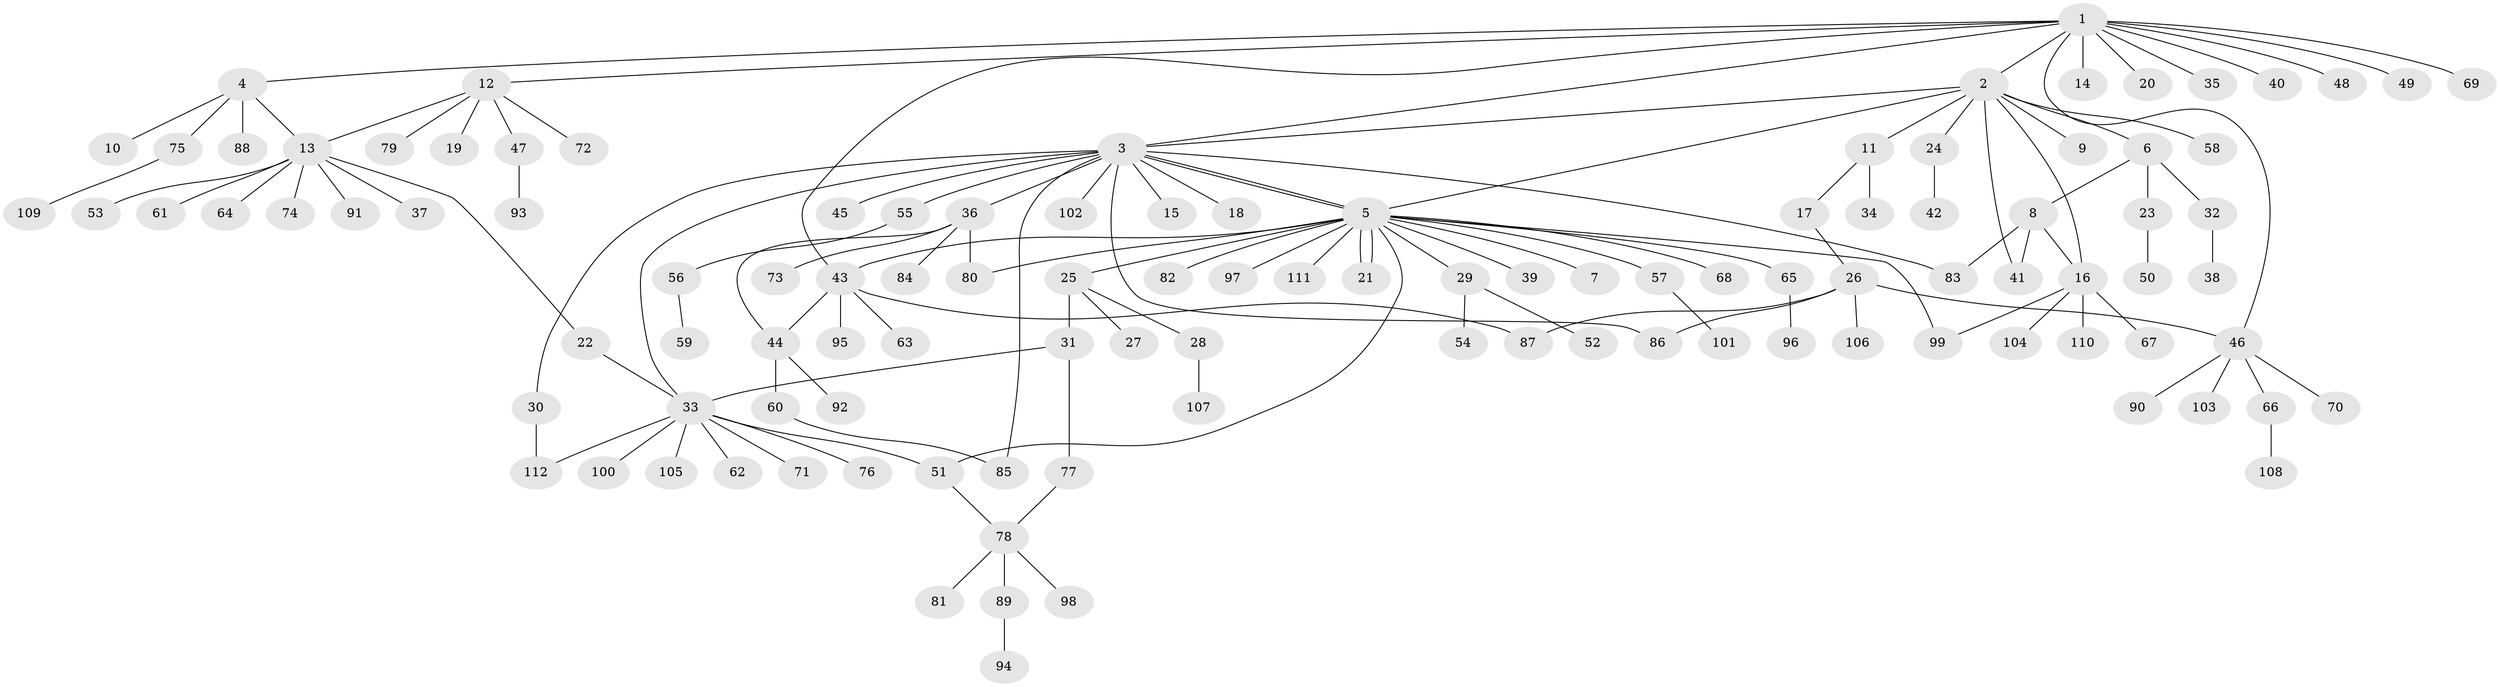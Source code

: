 // Generated by graph-tools (version 1.1) at 2025/25/03/09/25 03:25:57]
// undirected, 112 vertices, 132 edges
graph export_dot {
graph [start="1"]
  node [color=gray90,style=filled];
  1;
  2;
  3;
  4;
  5;
  6;
  7;
  8;
  9;
  10;
  11;
  12;
  13;
  14;
  15;
  16;
  17;
  18;
  19;
  20;
  21;
  22;
  23;
  24;
  25;
  26;
  27;
  28;
  29;
  30;
  31;
  32;
  33;
  34;
  35;
  36;
  37;
  38;
  39;
  40;
  41;
  42;
  43;
  44;
  45;
  46;
  47;
  48;
  49;
  50;
  51;
  52;
  53;
  54;
  55;
  56;
  57;
  58;
  59;
  60;
  61;
  62;
  63;
  64;
  65;
  66;
  67;
  68;
  69;
  70;
  71;
  72;
  73;
  74;
  75;
  76;
  77;
  78;
  79;
  80;
  81;
  82;
  83;
  84;
  85;
  86;
  87;
  88;
  89;
  90;
  91;
  92;
  93;
  94;
  95;
  96;
  97;
  98;
  99;
  100;
  101;
  102;
  103;
  104;
  105;
  106;
  107;
  108;
  109;
  110;
  111;
  112;
  1 -- 2;
  1 -- 3;
  1 -- 4;
  1 -- 12;
  1 -- 14;
  1 -- 20;
  1 -- 35;
  1 -- 40;
  1 -- 43;
  1 -- 46;
  1 -- 48;
  1 -- 49;
  1 -- 69;
  2 -- 3;
  2 -- 5;
  2 -- 6;
  2 -- 9;
  2 -- 11;
  2 -- 16;
  2 -- 24;
  2 -- 41;
  2 -- 58;
  3 -- 5;
  3 -- 5;
  3 -- 15;
  3 -- 18;
  3 -- 30;
  3 -- 33;
  3 -- 36;
  3 -- 45;
  3 -- 55;
  3 -- 83;
  3 -- 85;
  3 -- 86;
  3 -- 102;
  4 -- 10;
  4 -- 13;
  4 -- 75;
  4 -- 88;
  5 -- 7;
  5 -- 21;
  5 -- 21;
  5 -- 25;
  5 -- 29;
  5 -- 39;
  5 -- 43;
  5 -- 51;
  5 -- 57;
  5 -- 65;
  5 -- 68;
  5 -- 80;
  5 -- 82;
  5 -- 97;
  5 -- 99;
  5 -- 111;
  6 -- 8;
  6 -- 23;
  6 -- 32;
  8 -- 16;
  8 -- 41;
  8 -- 83;
  11 -- 17;
  11 -- 34;
  12 -- 13;
  12 -- 19;
  12 -- 47;
  12 -- 72;
  12 -- 79;
  13 -- 22;
  13 -- 37;
  13 -- 53;
  13 -- 61;
  13 -- 64;
  13 -- 74;
  13 -- 91;
  16 -- 67;
  16 -- 99;
  16 -- 104;
  16 -- 110;
  17 -- 26;
  22 -- 33;
  23 -- 50;
  24 -- 42;
  25 -- 27;
  25 -- 28;
  25 -- 31;
  26 -- 46;
  26 -- 86;
  26 -- 87;
  26 -- 106;
  28 -- 107;
  29 -- 52;
  29 -- 54;
  30 -- 112;
  31 -- 33;
  31 -- 77;
  32 -- 38;
  33 -- 51;
  33 -- 62;
  33 -- 71;
  33 -- 76;
  33 -- 100;
  33 -- 105;
  33 -- 112;
  36 -- 44;
  36 -- 73;
  36 -- 80;
  36 -- 84;
  43 -- 44;
  43 -- 63;
  43 -- 87;
  43 -- 95;
  44 -- 60;
  44 -- 92;
  46 -- 66;
  46 -- 70;
  46 -- 90;
  46 -- 103;
  47 -- 93;
  51 -- 78;
  55 -- 56;
  56 -- 59;
  57 -- 101;
  60 -- 85;
  65 -- 96;
  66 -- 108;
  75 -- 109;
  77 -- 78;
  78 -- 81;
  78 -- 89;
  78 -- 98;
  89 -- 94;
}
